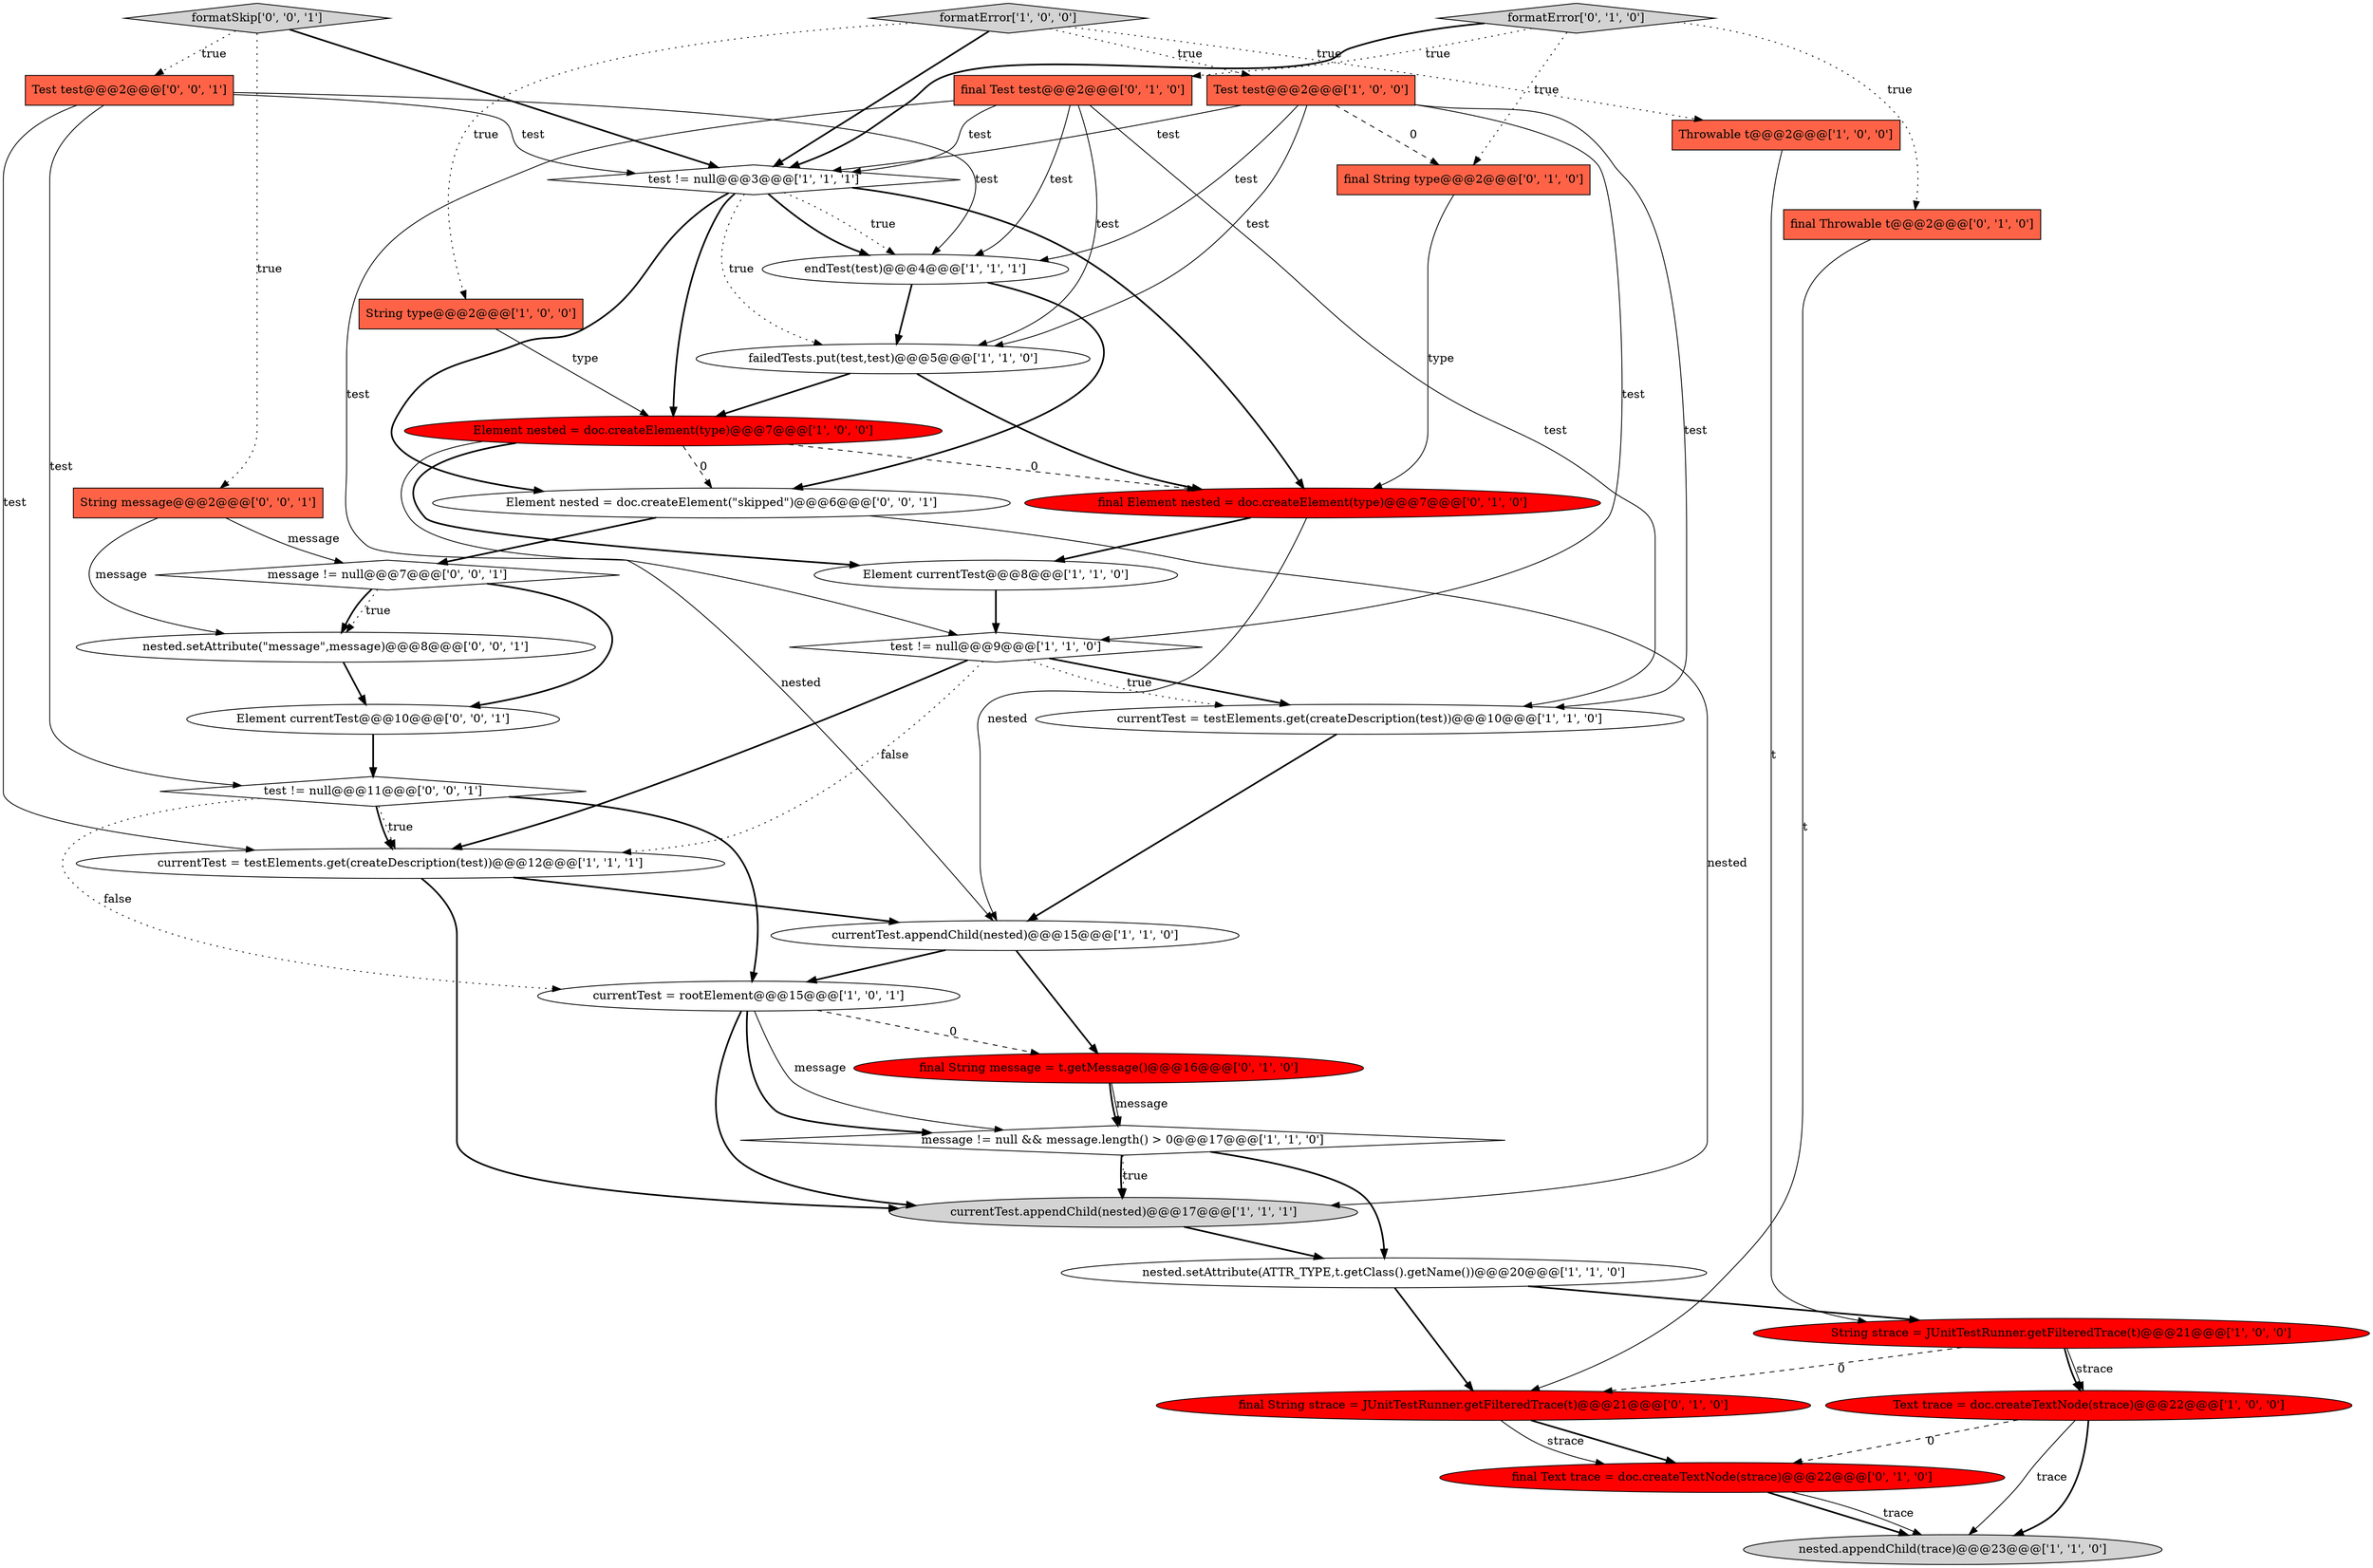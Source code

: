 digraph {
29 [style = filled, label = "message != null@@@7@@@['0', '0', '1']", fillcolor = white, shape = diamond image = "AAA0AAABBB3BBB"];
21 [style = filled, label = "final Text trace = doc.createTextNode(strace)@@@22@@@['0', '1', '0']", fillcolor = red, shape = ellipse image = "AAA1AAABBB2BBB"];
17 [style = filled, label = "Text trace = doc.createTextNode(strace)@@@22@@@['1', '0', '0']", fillcolor = red, shape = ellipse image = "AAA1AAABBB1BBB"];
25 [style = filled, label = "formatError['0', '1', '0']", fillcolor = lightgray, shape = diamond image = "AAA0AAABBB2BBB"];
18 [style = filled, label = "endTest(test)@@@4@@@['1', '1', '1']", fillcolor = white, shape = ellipse image = "AAA0AAABBB1BBB"];
32 [style = filled, label = "nested.setAttribute(\"message\",message)@@@8@@@['0', '0', '1']", fillcolor = white, shape = ellipse image = "AAA0AAABBB3BBB"];
9 [style = filled, label = "currentTest = testElements.get(createDescription(test))@@@12@@@['1', '1', '1']", fillcolor = white, shape = ellipse image = "AAA0AAABBB1BBB"];
1 [style = filled, label = "Throwable t@@@2@@@['1', '0', '0']", fillcolor = tomato, shape = box image = "AAA0AAABBB1BBB"];
19 [style = filled, label = "formatError['1', '0', '0']", fillcolor = lightgray, shape = diamond image = "AAA0AAABBB1BBB"];
34 [style = filled, label = "test != null@@@11@@@['0', '0', '1']", fillcolor = white, shape = diamond image = "AAA0AAABBB3BBB"];
23 [style = filled, label = "final String type@@@2@@@['0', '1', '0']", fillcolor = tomato, shape = box image = "AAA1AAABBB2BBB"];
7 [style = filled, label = "Element nested = doc.createElement(type)@@@7@@@['1', '0', '0']", fillcolor = red, shape = ellipse image = "AAA1AAABBB1BBB"];
31 [style = filled, label = "Element nested = doc.createElement(\"skipped\")@@@6@@@['0', '0', '1']", fillcolor = white, shape = ellipse image = "AAA0AAABBB3BBB"];
20 [style = filled, label = "final Throwable t@@@2@@@['0', '1', '0']", fillcolor = tomato, shape = box image = "AAA0AAABBB2BBB"];
28 [style = filled, label = "String message@@@2@@@['0', '0', '1']", fillcolor = tomato, shape = box image = "AAA0AAABBB3BBB"];
12 [style = filled, label = "currentTest.appendChild(nested)@@@17@@@['1', '1', '1']", fillcolor = lightgray, shape = ellipse image = "AAA0AAABBB1BBB"];
27 [style = filled, label = "final String message = t.getMessage()@@@16@@@['0', '1', '0']", fillcolor = red, shape = ellipse image = "AAA1AAABBB2BBB"];
13 [style = filled, label = "nested.setAttribute(ATTR_TYPE,t.getClass().getName())@@@20@@@['1', '1', '0']", fillcolor = white, shape = ellipse image = "AAA0AAABBB1BBB"];
11 [style = filled, label = "message != null && message.length() > 0@@@17@@@['1', '1', '0']", fillcolor = white, shape = diamond image = "AAA0AAABBB1BBB"];
15 [style = filled, label = "failedTests.put(test,test)@@@5@@@['1', '1', '0']", fillcolor = white, shape = ellipse image = "AAA0AAABBB1BBB"];
3 [style = filled, label = "test != null@@@3@@@['1', '1', '1']", fillcolor = white, shape = diamond image = "AAA0AAABBB1BBB"];
24 [style = filled, label = "final String strace = JUnitTestRunner.getFilteredTrace(t)@@@21@@@['0', '1', '0']", fillcolor = red, shape = ellipse image = "AAA1AAABBB2BBB"];
5 [style = filled, label = "String strace = JUnitTestRunner.getFilteredTrace(t)@@@21@@@['1', '0', '0']", fillcolor = red, shape = ellipse image = "AAA1AAABBB1BBB"];
4 [style = filled, label = "Element currentTest@@@8@@@['1', '1', '0']", fillcolor = white, shape = ellipse image = "AAA0AAABBB1BBB"];
26 [style = filled, label = "final Element nested = doc.createElement(type)@@@7@@@['0', '1', '0']", fillcolor = red, shape = ellipse image = "AAA1AAABBB2BBB"];
33 [style = filled, label = "Element currentTest@@@10@@@['0', '0', '1']", fillcolor = white, shape = ellipse image = "AAA0AAABBB3BBB"];
30 [style = filled, label = "Test test@@@2@@@['0', '0', '1']", fillcolor = tomato, shape = box image = "AAA0AAABBB3BBB"];
22 [style = filled, label = "final Test test@@@2@@@['0', '1', '0']", fillcolor = tomato, shape = box image = "AAA0AAABBB2BBB"];
8 [style = filled, label = "test != null@@@9@@@['1', '1', '0']", fillcolor = white, shape = diamond image = "AAA0AAABBB1BBB"];
16 [style = filled, label = "nested.appendChild(trace)@@@23@@@['1', '1', '0']", fillcolor = lightgray, shape = ellipse image = "AAA0AAABBB1BBB"];
35 [style = filled, label = "formatSkip['0', '0', '1']", fillcolor = lightgray, shape = diamond image = "AAA0AAABBB3BBB"];
14 [style = filled, label = "Test test@@@2@@@['1', '0', '0']", fillcolor = tomato, shape = box image = "AAA1AAABBB1BBB"];
10 [style = filled, label = "currentTest = rootElement@@@15@@@['1', '0', '1']", fillcolor = white, shape = ellipse image = "AAA0AAABBB1BBB"];
6 [style = filled, label = "String type@@@2@@@['1', '0', '0']", fillcolor = tomato, shape = box image = "AAA0AAABBB1BBB"];
2 [style = filled, label = "currentTest.appendChild(nested)@@@15@@@['1', '1', '0']", fillcolor = white, shape = ellipse image = "AAA0AAABBB1BBB"];
0 [style = filled, label = "currentTest = testElements.get(createDescription(test))@@@10@@@['1', '1', '0']", fillcolor = white, shape = ellipse image = "AAA0AAABBB1BBB"];
14->15 [style = solid, label="test"];
34->9 [style = bold, label=""];
22->8 [style = solid, label="test"];
11->12 [style = dotted, label="true"];
14->18 [style = solid, label="test"];
30->18 [style = solid, label="test"];
5->24 [style = dashed, label="0"];
34->9 [style = dotted, label="true"];
10->27 [style = dashed, label="0"];
8->9 [style = dotted, label="false"];
34->10 [style = dotted, label="false"];
3->18 [style = bold, label=""];
8->0 [style = bold, label=""];
24->21 [style = bold, label=""];
10->12 [style = bold, label=""];
11->13 [style = bold, label=""];
21->16 [style = bold, label=""];
4->8 [style = bold, label=""];
8->0 [style = dotted, label="true"];
7->26 [style = dashed, label="0"];
19->3 [style = bold, label=""];
17->16 [style = bold, label=""];
21->16 [style = solid, label="trace"];
22->18 [style = solid, label="test"];
10->11 [style = bold, label=""];
14->8 [style = solid, label="test"];
18->31 [style = bold, label=""];
22->0 [style = solid, label="test"];
23->26 [style = solid, label="type"];
9->2 [style = bold, label=""];
25->3 [style = bold, label=""];
18->15 [style = bold, label=""];
6->7 [style = solid, label="type"];
31->29 [style = bold, label=""];
11->12 [style = bold, label=""];
5->17 [style = bold, label=""];
26->4 [style = bold, label=""];
35->30 [style = dotted, label="true"];
30->3 [style = solid, label="test"];
24->21 [style = solid, label="strace"];
27->11 [style = bold, label=""];
3->7 [style = bold, label=""];
29->32 [style = bold, label=""];
3->18 [style = dotted, label="true"];
25->20 [style = dotted, label="true"];
13->5 [style = bold, label=""];
2->27 [style = bold, label=""];
31->12 [style = solid, label="nested"];
25->23 [style = dotted, label="true"];
29->32 [style = dotted, label="true"];
19->1 [style = dotted, label="true"];
7->2 [style = solid, label="nested"];
13->24 [style = bold, label=""];
7->31 [style = dashed, label="0"];
35->3 [style = bold, label=""];
30->34 [style = solid, label="test"];
3->26 [style = bold, label=""];
22->3 [style = solid, label="test"];
7->4 [style = bold, label=""];
14->0 [style = solid, label="test"];
2->10 [style = bold, label=""];
32->33 [style = bold, label=""];
12->13 [style = bold, label=""];
14->23 [style = dashed, label="0"];
27->11 [style = solid, label="message"];
3->15 [style = dotted, label="true"];
9->12 [style = bold, label=""];
19->14 [style = dotted, label="true"];
15->7 [style = bold, label=""];
3->31 [style = bold, label=""];
0->2 [style = bold, label=""];
10->11 [style = solid, label="message"];
5->17 [style = solid, label="strace"];
30->9 [style = solid, label="test"];
34->10 [style = bold, label=""];
17->21 [style = dashed, label="0"];
15->26 [style = bold, label=""];
17->16 [style = solid, label="trace"];
29->33 [style = bold, label=""];
28->32 [style = solid, label="message"];
20->24 [style = solid, label="t"];
1->5 [style = solid, label="t"];
28->29 [style = solid, label="message"];
8->9 [style = bold, label=""];
25->22 [style = dotted, label="true"];
14->3 [style = solid, label="test"];
35->28 [style = dotted, label="true"];
22->15 [style = solid, label="test"];
19->6 [style = dotted, label="true"];
33->34 [style = bold, label=""];
26->2 [style = solid, label="nested"];
}
